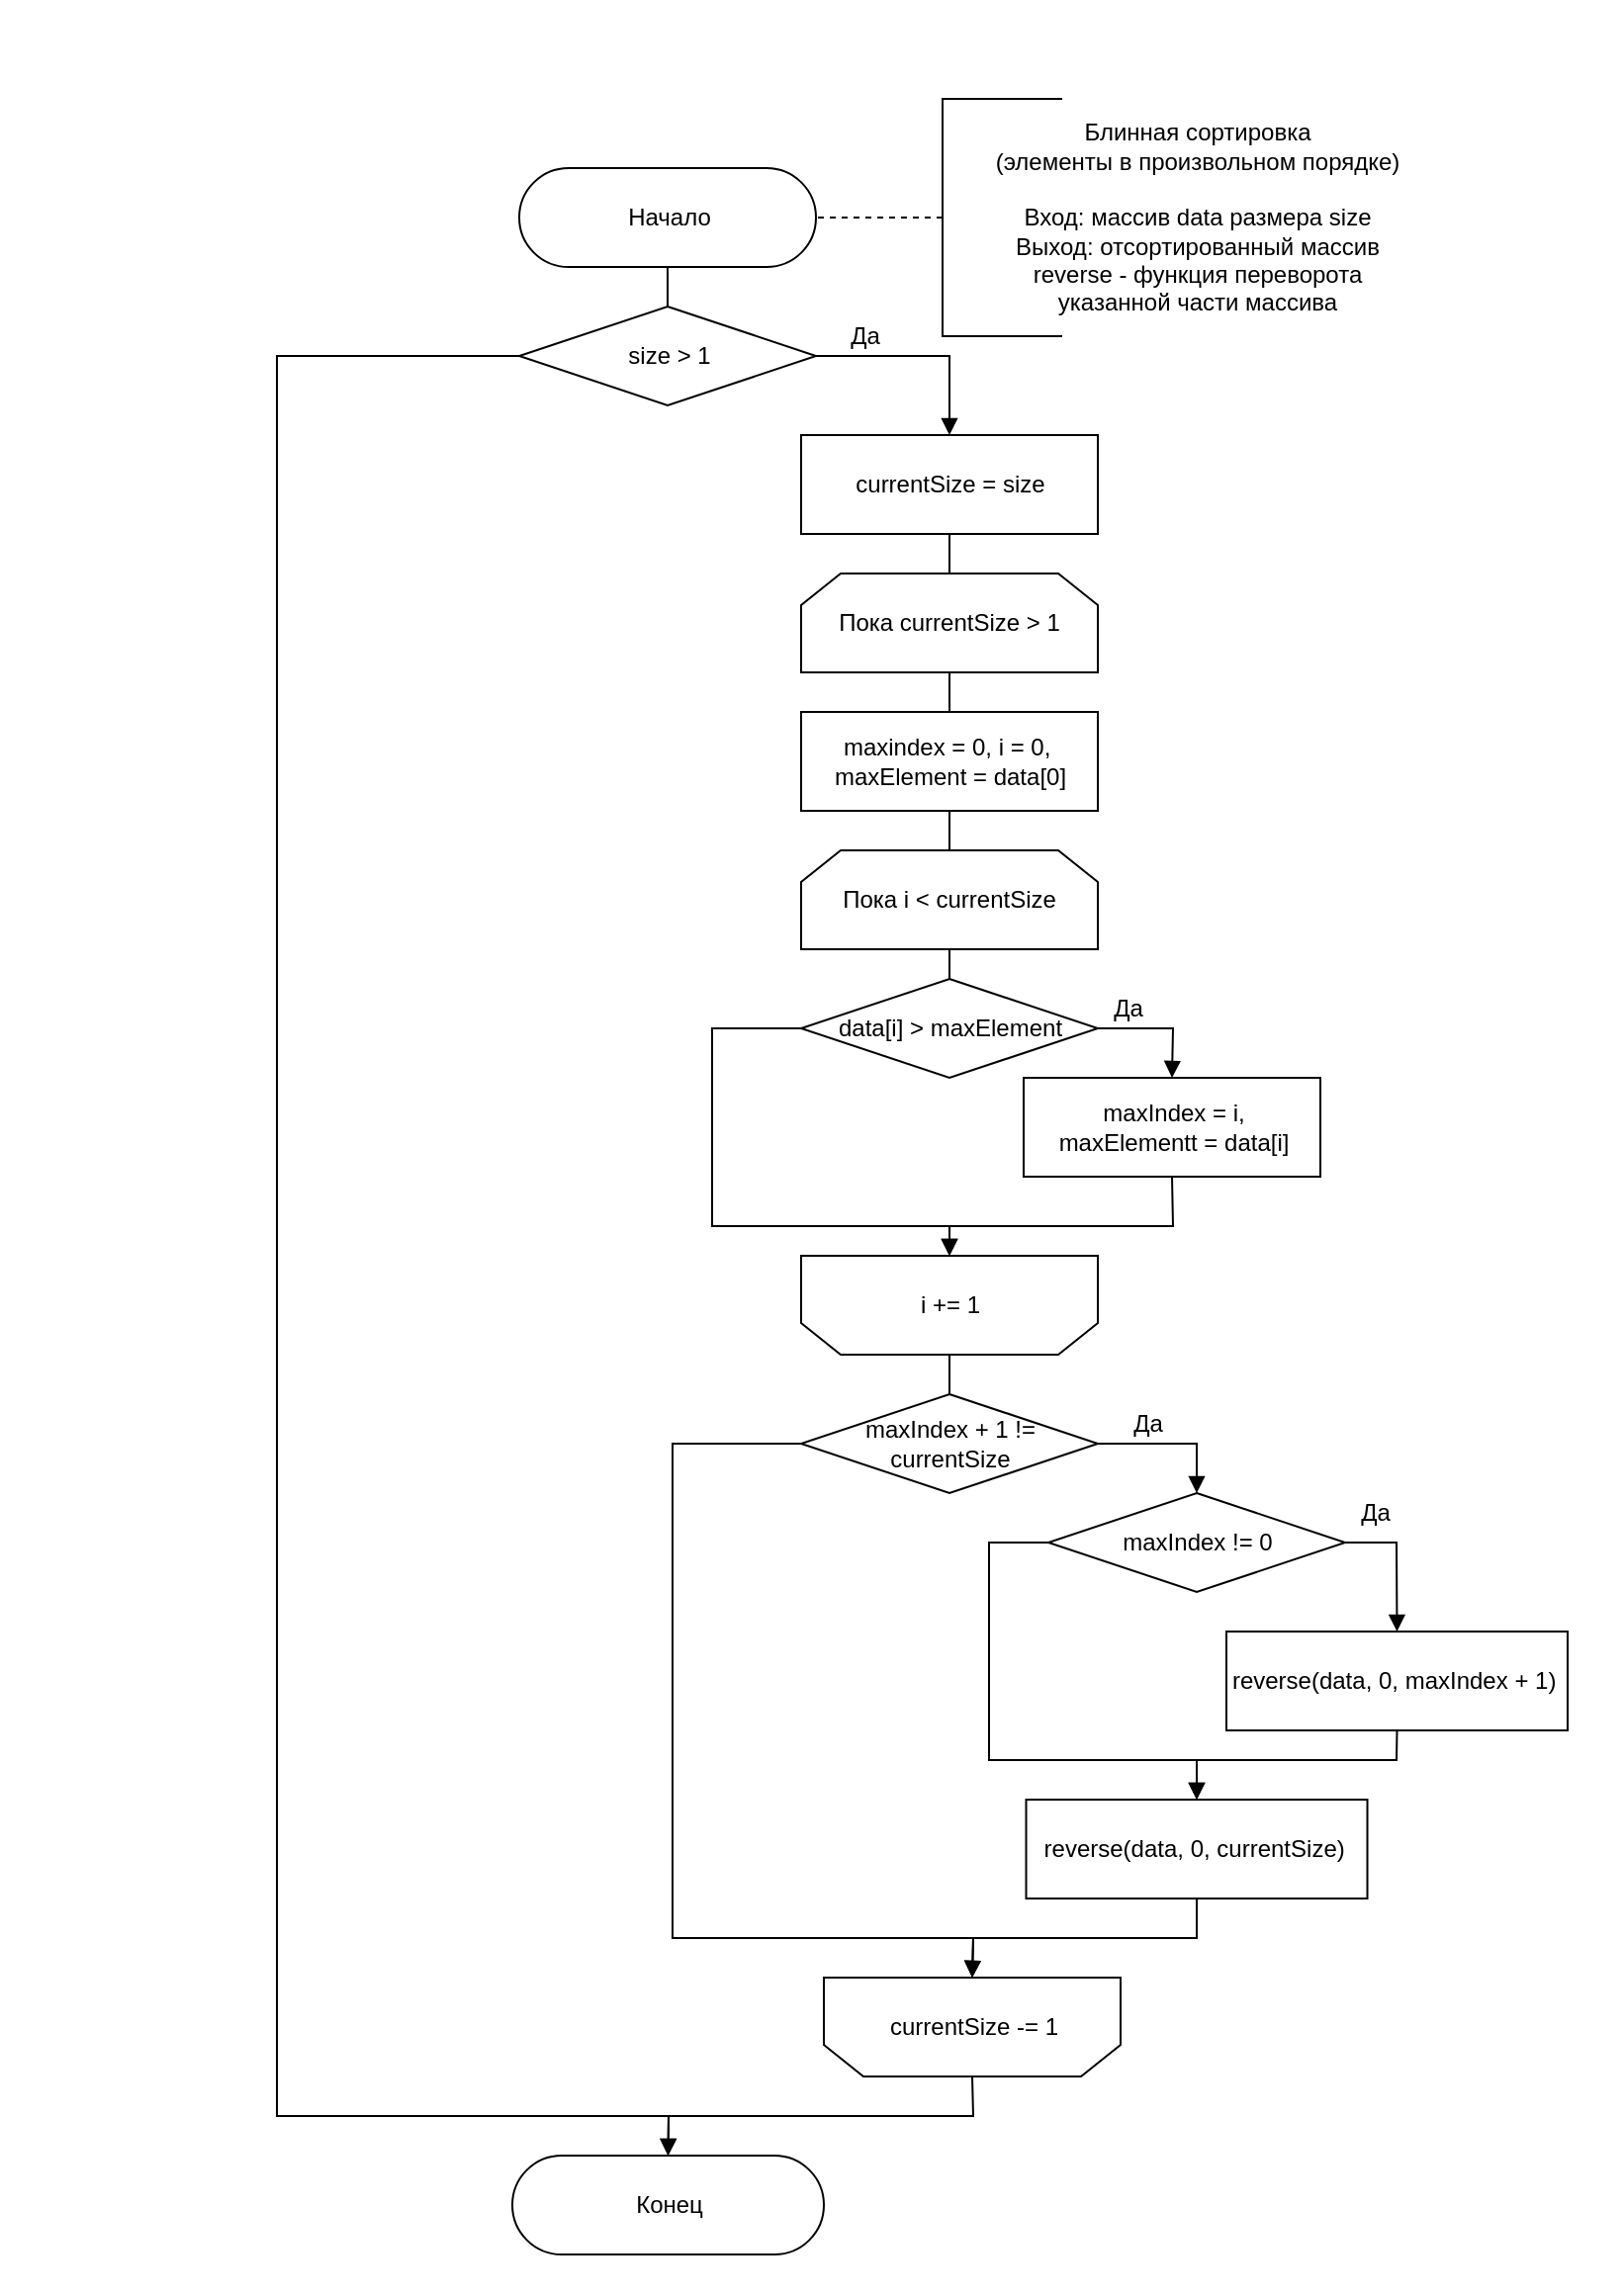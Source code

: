<mxfile>
    <diagram id="aUnT7LFseOe2xe_AJLDL" name="Страница 1">
        <mxGraphModel dx="1935" dy="1260" grid="0" gridSize="10" guides="1" tooltips="1" connect="1" arrows="1" fold="1" page="1" pageScale="1" pageWidth="827" pageHeight="1169" math="0" shadow="0">
            <root>
                <mxCell id="0"/>
                <mxCell id="1" parent="0"/>
                <mxCell id="110" value="" style="whiteSpace=wrap;html=1;fillColor=none;strokeColor=none;" vertex="1" parent="1">
                    <mxGeometry width="820" height="1160" as="geometry"/>
                </mxCell>
                <mxCell id="2" style="edgeStyle=orthogonalEdgeStyle;rounded=0;orthogonalLoop=1;jettySize=auto;html=1;exitX=0.5;exitY=0.5;exitDx=0;exitDy=25;exitPerimeter=0;entryX=0.5;entryY=0;entryDx=0;entryDy=0;endArrow=none;endFill=0;" parent="1" source="3" edge="1" target="67">
                    <mxGeometry relative="1" as="geometry">
                        <mxPoint x="337.5" y="160" as="targetPoint"/>
                    </mxGeometry>
                </mxCell>
                <mxCell id="3" value="Начало" style="html=1;dashed=0;whitespace=wrap;shape=mxgraph.dfd.start" parent="1" vertex="1">
                    <mxGeometry x="262.5" y="85" width="150" height="50" as="geometry"/>
                </mxCell>
                <mxCell id="4" style="edgeStyle=orthogonalEdgeStyle;rounded=0;orthogonalLoop=1;jettySize=auto;html=1;exitX=0.5;exitY=1;exitDx=0;exitDy=0;entryX=1;entryY=0.5;entryDx=0;entryDy=0;entryPerimeter=0;endArrow=none;endFill=0;dashed=1;" parent="1" source="5" target="3" edge="1">
                    <mxGeometry relative="1" as="geometry"/>
                </mxCell>
                <mxCell id="5" value="" style="shape=partialRectangle;whiteSpace=wrap;html=1;bottom=1;right=1;left=1;top=0;fillColor=none;routingCenterX=-0.5;rotation=90;" parent="1" vertex="1">
                    <mxGeometry x="446.5" y="80" width="120" height="60" as="geometry"/>
                </mxCell>
                <mxCell id="6" value="Блинная сортировка&lt;br&gt;(элементы в произвольном порядке)&lt;br&gt;&lt;br&gt;Вход: массив data размера size&lt;br&gt;Выход: отсортированный массив&lt;br&gt;reverse - функция переворота&lt;br&gt;указанной части массива" style="text;html=1;align=center;verticalAlign=middle;resizable=0;points=[];autosize=1;strokeColor=none;" parent="1" vertex="1">
                    <mxGeometry x="495" y="60" width="220" height="100" as="geometry"/>
                </mxCell>
                <mxCell id="102" style="edgeStyle=none;rounded=0;html=1;exitX=0.5;exitY=1;exitDx=0;exitDy=0;entryX=0.5;entryY=0;entryDx=0;entryDy=0;endArrow=none;endFill=0;" edge="1" parent="1" source="10" target="72">
                    <mxGeometry relative="1" as="geometry"/>
                </mxCell>
                <mxCell id="10" value="Пока currentSize &amp;gt; 1" style="shape=loopLimit;whiteSpace=wrap;html=1;" parent="1" vertex="1">
                    <mxGeometry x="405" y="290" width="150" height="50" as="geometry"/>
                </mxCell>
                <mxCell id="100" style="edgeStyle=none;rounded=0;html=1;exitX=0.5;exitY=0;exitDx=0;exitDy=0;entryX=0.5;entryY=0.5;entryDx=0;entryDy=-25;entryPerimeter=0;endArrow=block;endFill=1;" edge="1" parent="1" source="20" target="23">
                    <mxGeometry relative="1" as="geometry">
                        <Array as="points">
                            <mxPoint x="492" y="1070"/>
                            <mxPoint x="338" y="1070"/>
                        </Array>
                    </mxGeometry>
                </mxCell>
                <mxCell id="20" value="" style="shape=loopLimit;whiteSpace=wrap;html=1;rotation=-180;" parent="1" vertex="1">
                    <mxGeometry x="416.5" y="1000" width="150" height="50" as="geometry"/>
                </mxCell>
                <mxCell id="21" value="&lt;span&gt;currentSize -= 1&lt;/span&gt;" style="text;html=1;align=center;verticalAlign=middle;resizable=0;points=[];autosize=1;strokeColor=none;" parent="1" vertex="1">
                    <mxGeometry x="441.5" y="1015" width="100" height="20" as="geometry"/>
                </mxCell>
                <mxCell id="23" value="Конец" style="html=1;dashed=0;whitespace=wrap;shape=mxgraph.dfd.start" parent="1" vertex="1">
                    <mxGeometry x="259" y="1090" width="157.5" height="50" as="geometry"/>
                </mxCell>
                <mxCell id="84" style="edgeStyle=none;html=1;exitX=1;exitY=0.5;exitDx=0;exitDy=0;entryX=0.5;entryY=0;entryDx=0;entryDy=0;rounded=0;endArrow=block;endFill=1;" edge="1" parent="1" source="67" target="68">
                    <mxGeometry relative="1" as="geometry">
                        <Array as="points">
                            <mxPoint x="480" y="180"/>
                        </Array>
                    </mxGeometry>
                </mxCell>
                <mxCell id="99" style="edgeStyle=none;rounded=0;html=1;exitX=0;exitY=0.5;exitDx=0;exitDy=0;entryX=0.5;entryY=0.5;entryDx=0;entryDy=-25;entryPerimeter=0;endArrow=block;endFill=1;" edge="1" parent="1" source="67" target="23">
                    <mxGeometry relative="1" as="geometry">
                        <Array as="points">
                            <mxPoint x="140" y="180"/>
                            <mxPoint x="140" y="1070"/>
                            <mxPoint x="338" y="1070"/>
                        </Array>
                    </mxGeometry>
                </mxCell>
                <mxCell id="67" value="size &amp;gt; 1" style="shape=rhombus;html=1;dashed=0;whitespace=wrap;perimeter=rhombusPerimeter;" vertex="1" parent="1">
                    <mxGeometry x="262.5" y="155" width="150" height="50" as="geometry"/>
                </mxCell>
                <mxCell id="101" style="edgeStyle=none;rounded=0;html=1;exitX=0.5;exitY=1;exitDx=0;exitDy=0;entryX=0.5;entryY=0;entryDx=0;entryDy=0;endArrow=none;endFill=0;" edge="1" parent="1" source="68" target="10">
                    <mxGeometry relative="1" as="geometry"/>
                </mxCell>
                <mxCell id="68" value="currentSize = size" style="html=1;dashed=0;whitespace=wrap;" vertex="1" parent="1">
                    <mxGeometry x="405" y="220" width="150" height="50" as="geometry"/>
                </mxCell>
                <mxCell id="103" style="edgeStyle=none;rounded=0;html=1;exitX=0.5;exitY=1;exitDx=0;exitDy=0;endArrow=none;endFill=0;" edge="1" parent="1" source="72" target="73">
                    <mxGeometry relative="1" as="geometry"/>
                </mxCell>
                <mxCell id="72" value="maxindex = 0, i = 0,&amp;nbsp;&lt;br&gt;maxElement = data[0]" style="html=1;dashed=0;whitespace=wrap;" vertex="1" parent="1">
                    <mxGeometry x="405" y="360" width="150" height="50" as="geometry"/>
                </mxCell>
                <mxCell id="104" style="edgeStyle=none;rounded=0;html=1;exitX=0.5;exitY=1;exitDx=0;exitDy=0;entryX=0.5;entryY=0;entryDx=0;entryDy=0;endArrow=none;endFill=0;" edge="1" parent="1" source="73" target="74">
                    <mxGeometry relative="1" as="geometry"/>
                </mxCell>
                <mxCell id="73" value="Пока i &amp;lt; currentSize" style="shape=loopLimit;whiteSpace=wrap;html=1;" vertex="1" parent="1">
                    <mxGeometry x="405" y="430" width="150" height="50" as="geometry"/>
                </mxCell>
                <mxCell id="90" style="edgeStyle=none;rounded=0;html=1;exitX=1;exitY=0.5;exitDx=0;exitDy=0;entryX=0.5;entryY=0;entryDx=0;entryDy=0;endArrow=block;endFill=1;" edge="1" parent="1" source="74" target="75">
                    <mxGeometry relative="1" as="geometry">
                        <Array as="points">
                            <mxPoint x="593" y="520"/>
                        </Array>
                    </mxGeometry>
                </mxCell>
                <mxCell id="92" style="edgeStyle=none;rounded=0;html=1;exitX=0;exitY=0.5;exitDx=0;exitDy=0;entryX=0.5;entryY=1;entryDx=0;entryDy=0;endArrow=block;endFill=1;" edge="1" parent="1" source="74" target="78">
                    <mxGeometry relative="1" as="geometry">
                        <Array as="points">
                            <mxPoint x="360" y="520"/>
                            <mxPoint x="360" y="620"/>
                            <mxPoint x="480" y="620"/>
                        </Array>
                    </mxGeometry>
                </mxCell>
                <mxCell id="74" value="data[i] &amp;gt; maxElement" style="shape=rhombus;html=1;dashed=0;whitespace=wrap;perimeter=rhombusPerimeter;" vertex="1" parent="1">
                    <mxGeometry x="405" y="495" width="150" height="50" as="geometry"/>
                </mxCell>
                <mxCell id="91" style="edgeStyle=none;rounded=0;html=1;exitX=0.5;exitY=1;exitDx=0;exitDy=0;entryX=0.5;entryY=1;entryDx=0;entryDy=0;endArrow=block;endFill=1;" edge="1" parent="1" source="75" target="78">
                    <mxGeometry relative="1" as="geometry">
                        <Array as="points">
                            <mxPoint x="593" y="620"/>
                            <mxPoint x="480" y="620"/>
                        </Array>
                    </mxGeometry>
                </mxCell>
                <mxCell id="75" value="maxIndex = i,&lt;br&gt;maxElementt = data[i]" style="html=1;dashed=0;whitespace=wrap;" vertex="1" parent="1">
                    <mxGeometry x="517.5" y="545" width="150" height="50" as="geometry"/>
                </mxCell>
                <mxCell id="105" style="edgeStyle=none;rounded=0;html=1;exitX=0.5;exitY=0;exitDx=0;exitDy=0;entryX=0.5;entryY=0;entryDx=0;entryDy=0;endArrow=none;endFill=0;" edge="1" parent="1" source="78" target="80">
                    <mxGeometry relative="1" as="geometry"/>
                </mxCell>
                <mxCell id="78" value="" style="shape=loopLimit;whiteSpace=wrap;html=1;rotation=-180;" vertex="1" parent="1">
                    <mxGeometry x="405" y="635" width="150" height="50" as="geometry"/>
                </mxCell>
                <mxCell id="79" value="i += 1" style="text;html=1;align=center;verticalAlign=middle;resizable=0;points=[];autosize=1;strokeColor=none;" vertex="1" parent="1">
                    <mxGeometry x="455" y="650" width="50" height="20" as="geometry"/>
                </mxCell>
                <mxCell id="93" style="edgeStyle=none;rounded=0;html=1;exitX=1;exitY=0.5;exitDx=0;exitDy=0;entryX=0.5;entryY=0;entryDx=0;entryDy=0;endArrow=block;endFill=1;" edge="1" parent="1" source="80" target="83">
                    <mxGeometry relative="1" as="geometry">
                        <Array as="points">
                            <mxPoint x="605" y="730"/>
                        </Array>
                    </mxGeometry>
                </mxCell>
                <mxCell id="98" style="edgeStyle=none;rounded=0;html=1;exitX=0;exitY=0.5;exitDx=0;exitDy=0;entryX=0.5;entryY=1;entryDx=0;entryDy=0;endArrow=block;endFill=1;" edge="1" parent="1" source="80" target="20">
                    <mxGeometry relative="1" as="geometry">
                        <Array as="points">
                            <mxPoint x="340" y="730"/>
                            <mxPoint x="340" y="980"/>
                            <mxPoint x="492" y="980"/>
                        </Array>
                    </mxGeometry>
                </mxCell>
                <mxCell id="80" value="maxIndex + 1 != &lt;br&gt;currentSize" style="shape=rhombus;html=1;dashed=0;whitespace=wrap;perimeter=rhombusPerimeter;" vertex="1" parent="1">
                    <mxGeometry x="405" y="705" width="150" height="50" as="geometry"/>
                </mxCell>
                <mxCell id="95" style="edgeStyle=none;rounded=0;html=1;exitX=0.5;exitY=1;exitDx=0;exitDy=0;entryX=0.5;entryY=0;entryDx=0;entryDy=0;endArrow=block;endFill=1;" edge="1" parent="1" source="81" target="82">
                    <mxGeometry relative="1" as="geometry">
                        <Array as="points">
                            <mxPoint x="706" y="890"/>
                            <mxPoint x="605" y="890"/>
                        </Array>
                    </mxGeometry>
                </mxCell>
                <mxCell id="81" value="reverse(data, 0, maxIndex + 1)&amp;nbsp;" style="html=1;dashed=0;whitespace=wrap;" vertex="1" parent="1">
                    <mxGeometry x="620" y="825" width="172.5" height="50" as="geometry"/>
                </mxCell>
                <mxCell id="97" style="edgeStyle=none;rounded=0;html=1;exitX=0.5;exitY=1;exitDx=0;exitDy=0;entryX=0.5;entryY=1;entryDx=0;entryDy=0;endArrow=block;endFill=1;" edge="1" parent="1" source="82" target="20">
                    <mxGeometry relative="1" as="geometry">
                        <Array as="points">
                            <mxPoint x="605" y="980"/>
                            <mxPoint x="492" y="980"/>
                        </Array>
                    </mxGeometry>
                </mxCell>
                <mxCell id="82" value="reverse(data, 0, currentSize)&amp;nbsp;" style="html=1;dashed=0;whitespace=wrap;" vertex="1" parent="1">
                    <mxGeometry x="518.75" y="910" width="172.5" height="50" as="geometry"/>
                </mxCell>
                <mxCell id="94" style="edgeStyle=none;rounded=0;html=1;exitX=1;exitY=0.5;exitDx=0;exitDy=0;entryX=0.5;entryY=0;entryDx=0;entryDy=0;endArrow=block;endFill=1;" edge="1" parent="1" source="83" target="81">
                    <mxGeometry relative="1" as="geometry">
                        <Array as="points">
                            <mxPoint x="706" y="780"/>
                        </Array>
                    </mxGeometry>
                </mxCell>
                <mxCell id="96" style="edgeStyle=none;rounded=0;html=1;exitX=0;exitY=0.5;exitDx=0;exitDy=0;entryX=0.5;entryY=0;entryDx=0;entryDy=0;endArrow=block;endFill=1;" edge="1" parent="1" source="83" target="82">
                    <mxGeometry relative="1" as="geometry">
                        <Array as="points">
                            <mxPoint x="500" y="780"/>
                            <mxPoint x="500" y="890"/>
                            <mxPoint x="605" y="890"/>
                        </Array>
                    </mxGeometry>
                </mxCell>
                <mxCell id="83" value="maxIndex != 0" style="shape=rhombus;html=1;dashed=0;whitespace=wrap;perimeter=rhombusPerimeter;" vertex="1" parent="1">
                    <mxGeometry x="530" y="755" width="150" height="50" as="geometry"/>
                </mxCell>
                <mxCell id="85" value="Да" style="text;html=1;resizable=0;autosize=1;align=center;verticalAlign=middle;points=[];fillColor=none;strokeColor=none;rounded=0;" vertex="1" parent="1">
                    <mxGeometry x="421.5" y="160" width="30" height="20" as="geometry"/>
                </mxCell>
                <mxCell id="106" value="Да" style="text;html=1;resizable=0;autosize=1;align=center;verticalAlign=middle;points=[];fillColor=none;strokeColor=none;rounded=0;" vertex="1" parent="1">
                    <mxGeometry x="555" y="500" width="30" height="20" as="geometry"/>
                </mxCell>
                <mxCell id="107" value="Да" style="text;html=1;resizable=0;autosize=1;align=center;verticalAlign=middle;points=[];fillColor=none;strokeColor=none;rounded=0;" vertex="1" parent="1">
                    <mxGeometry x="565" y="710" width="30" height="20" as="geometry"/>
                </mxCell>
                <mxCell id="108" value="Да" style="text;html=1;resizable=0;autosize=1;align=center;verticalAlign=middle;points=[];fillColor=none;strokeColor=none;rounded=0;" vertex="1" parent="1">
                    <mxGeometry x="680" y="755" width="30" height="20" as="geometry"/>
                </mxCell>
            </root>
        </mxGraphModel>
    </diagram>
</mxfile>